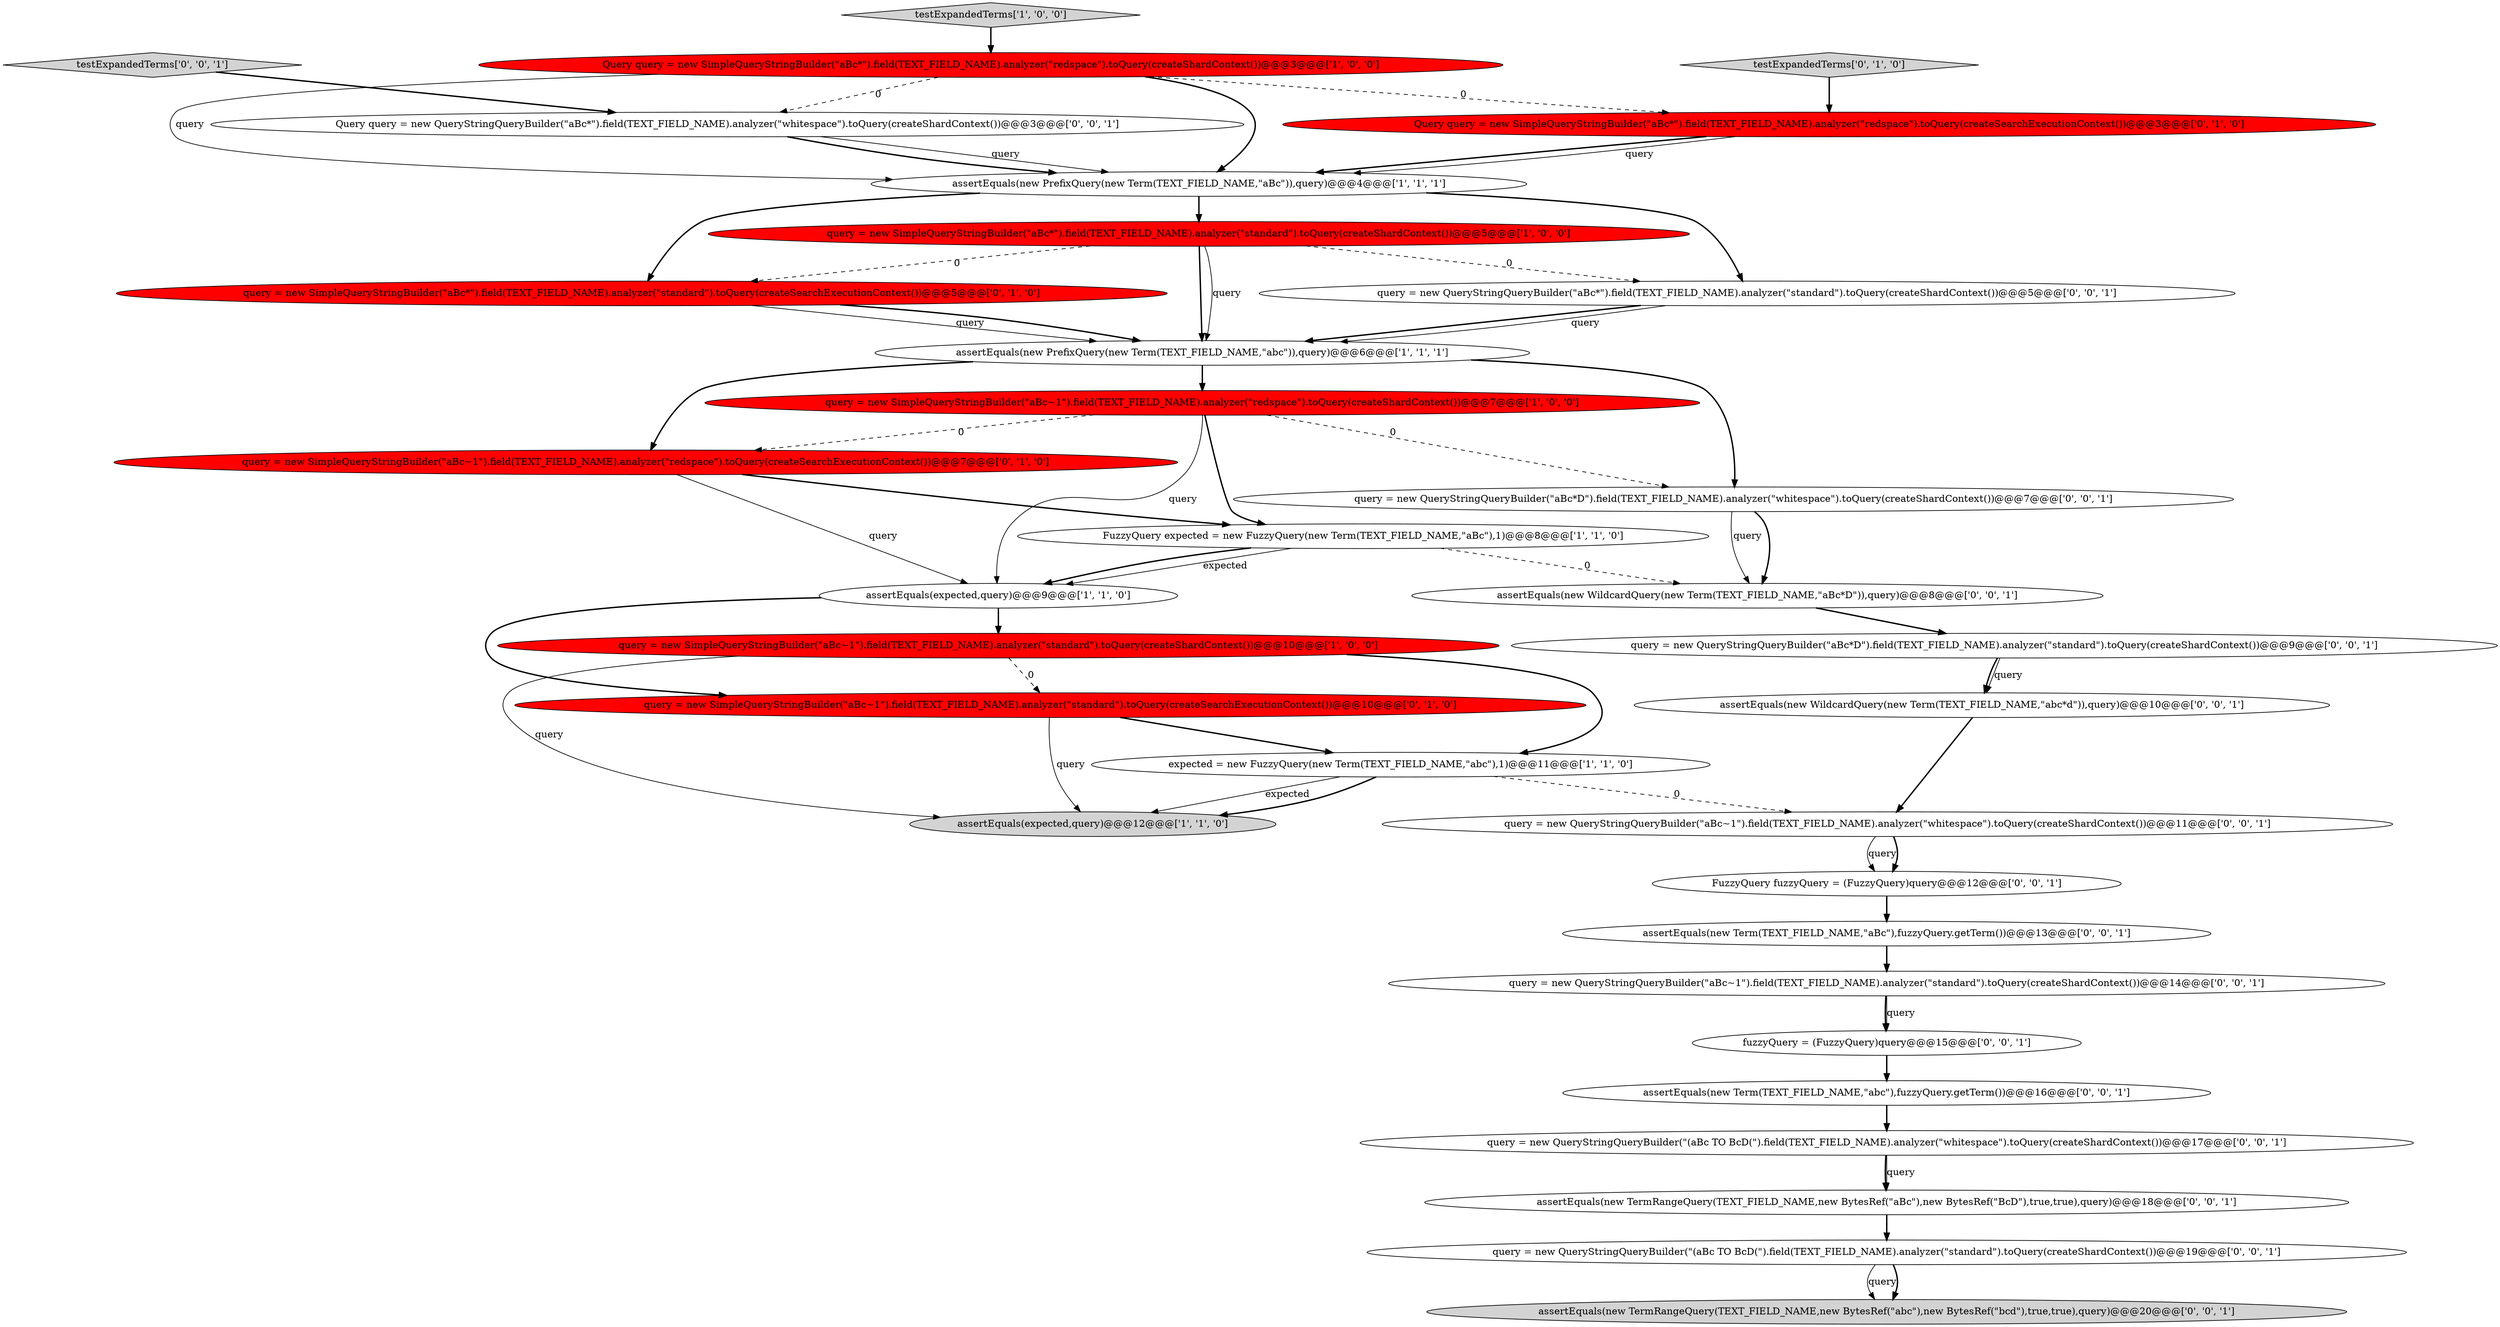 digraph {
13 [style = filled, label = "Query query = new SimpleQueryStringBuilder(\"aBc*\").field(TEXT_FIELD_NAME).analyzer(\"redspace\").toQuery(createSearchExecutionContext())@@@3@@@['0', '1', '0']", fillcolor = red, shape = ellipse image = "AAA1AAABBB2BBB"];
3 [style = filled, label = "query = new SimpleQueryStringBuilder(\"aBc*\").field(TEXT_FIELD_NAME).analyzer(\"standard\").toQuery(createShardContext())@@@5@@@['1', '0', '0']", fillcolor = red, shape = ellipse image = "AAA1AAABBB1BBB"];
12 [style = filled, label = "query = new SimpleQueryStringBuilder(\"aBc~1\").field(TEXT_FIELD_NAME).analyzer(\"redspace\").toQuery(createSearchExecutionContext())@@@7@@@['0', '1', '0']", fillcolor = red, shape = ellipse image = "AAA1AAABBB2BBB"];
9 [style = filled, label = "assertEquals(expected,query)@@@12@@@['1', '1', '0']", fillcolor = lightgray, shape = ellipse image = "AAA0AAABBB1BBB"];
32 [style = filled, label = "assertEquals(new Term(TEXT_FIELD_NAME,\"abc\"),fuzzyQuery.getTerm())@@@16@@@['0', '0', '1']", fillcolor = white, shape = ellipse image = "AAA0AAABBB3BBB"];
15 [style = filled, label = "query = new SimpleQueryStringBuilder(\"aBc~1\").field(TEXT_FIELD_NAME).analyzer(\"standard\").toQuery(createSearchExecutionContext())@@@10@@@['0', '1', '0']", fillcolor = red, shape = ellipse image = "AAA1AAABBB2BBB"];
19 [style = filled, label = "query = new QueryStringQueryBuilder(\"aBc~1\").field(TEXT_FIELD_NAME).analyzer(\"whitespace\").toQuery(createShardContext())@@@11@@@['0', '0', '1']", fillcolor = white, shape = ellipse image = "AAA0AAABBB3BBB"];
5 [style = filled, label = "assertEquals(new PrefixQuery(new Term(TEXT_FIELD_NAME,\"abc\")),query)@@@6@@@['1', '1', '1']", fillcolor = white, shape = ellipse image = "AAA0AAABBB1BBB"];
4 [style = filled, label = "query = new SimpleQueryStringBuilder(\"aBc~1\").field(TEXT_FIELD_NAME).analyzer(\"redspace\").toQuery(createShardContext())@@@7@@@['1', '0', '0']", fillcolor = red, shape = ellipse image = "AAA1AAABBB1BBB"];
17 [style = filled, label = "assertEquals(new TermRangeQuery(TEXT_FIELD_NAME,new BytesRef(\"abc\"),new BytesRef(\"bcd\"),true,true),query)@@@20@@@['0', '0', '1']", fillcolor = lightgray, shape = ellipse image = "AAA0AAABBB3BBB"];
6 [style = filled, label = "expected = new FuzzyQuery(new Term(TEXT_FIELD_NAME,\"abc\"),1)@@@11@@@['1', '1', '0']", fillcolor = white, shape = ellipse image = "AAA0AAABBB1BBB"];
14 [style = filled, label = "query = new SimpleQueryStringBuilder(\"aBc*\").field(TEXT_FIELD_NAME).analyzer(\"standard\").toQuery(createSearchExecutionContext())@@@5@@@['0', '1', '0']", fillcolor = red, shape = ellipse image = "AAA1AAABBB2BBB"];
29 [style = filled, label = "testExpandedTerms['0', '0', '1']", fillcolor = lightgray, shape = diamond image = "AAA0AAABBB3BBB"];
1 [style = filled, label = "query = new SimpleQueryStringBuilder(\"aBc~1\").field(TEXT_FIELD_NAME).analyzer(\"standard\").toQuery(createShardContext())@@@10@@@['1', '0', '0']", fillcolor = red, shape = ellipse image = "AAA1AAABBB1BBB"];
10 [style = filled, label = "Query query = new SimpleQueryStringBuilder(\"aBc*\").field(TEXT_FIELD_NAME).analyzer(\"redspace\").toQuery(createShardContext())@@@3@@@['1', '0', '0']", fillcolor = red, shape = ellipse image = "AAA1AAABBB1BBB"];
21 [style = filled, label = "assertEquals(new Term(TEXT_FIELD_NAME,\"aBc\"),fuzzyQuery.getTerm())@@@13@@@['0', '0', '1']", fillcolor = white, shape = ellipse image = "AAA0AAABBB3BBB"];
20 [style = filled, label = "query = new QueryStringQueryBuilder(\"aBc*D\").field(TEXT_FIELD_NAME).analyzer(\"whitespace\").toQuery(createShardContext())@@@7@@@['0', '0', '1']", fillcolor = white, shape = ellipse image = "AAA0AAABBB3BBB"];
27 [style = filled, label = "fuzzyQuery = (FuzzyQuery)query@@@15@@@['0', '0', '1']", fillcolor = white, shape = ellipse image = "AAA0AAABBB3BBB"];
30 [style = filled, label = "FuzzyQuery fuzzyQuery = (FuzzyQuery)query@@@12@@@['0', '0', '1']", fillcolor = white, shape = ellipse image = "AAA0AAABBB3BBB"];
7 [style = filled, label = "assertEquals(new PrefixQuery(new Term(TEXT_FIELD_NAME,\"aBc\")),query)@@@4@@@['1', '1', '1']", fillcolor = white, shape = ellipse image = "AAA0AAABBB1BBB"];
2 [style = filled, label = "FuzzyQuery expected = new FuzzyQuery(new Term(TEXT_FIELD_NAME,\"aBc\"),1)@@@8@@@['1', '1', '0']", fillcolor = white, shape = ellipse image = "AAA0AAABBB1BBB"];
28 [style = filled, label = "assertEquals(new TermRangeQuery(TEXT_FIELD_NAME,new BytesRef(\"aBc\"),new BytesRef(\"BcD\"),true,true),query)@@@18@@@['0', '0', '1']", fillcolor = white, shape = ellipse image = "AAA0AAABBB3BBB"];
31 [style = filled, label = "assertEquals(new WildcardQuery(new Term(TEXT_FIELD_NAME,\"abc*d\")),query)@@@10@@@['0', '0', '1']", fillcolor = white, shape = ellipse image = "AAA0AAABBB3BBB"];
23 [style = filled, label = "query = new QueryStringQueryBuilder(\"(aBc TO BcD(\").field(TEXT_FIELD_NAME).analyzer(\"standard\").toQuery(createShardContext())@@@19@@@['0', '0', '1']", fillcolor = white, shape = ellipse image = "AAA0AAABBB3BBB"];
18 [style = filled, label = "query = new QueryStringQueryBuilder(\"aBc~1\").field(TEXT_FIELD_NAME).analyzer(\"standard\").toQuery(createShardContext())@@@14@@@['0', '0', '1']", fillcolor = white, shape = ellipse image = "AAA0AAABBB3BBB"];
8 [style = filled, label = "assertEquals(expected,query)@@@9@@@['1', '1', '0']", fillcolor = white, shape = ellipse image = "AAA0AAABBB1BBB"];
11 [style = filled, label = "testExpandedTerms['0', '1', '0']", fillcolor = lightgray, shape = diamond image = "AAA0AAABBB2BBB"];
22 [style = filled, label = "query = new QueryStringQueryBuilder(\"(aBc TO BcD(\").field(TEXT_FIELD_NAME).analyzer(\"whitespace\").toQuery(createShardContext())@@@17@@@['0', '0', '1']", fillcolor = white, shape = ellipse image = "AAA0AAABBB3BBB"];
26 [style = filled, label = "Query query = new QueryStringQueryBuilder(\"aBc*\").field(TEXT_FIELD_NAME).analyzer(\"whitespace\").toQuery(createShardContext())@@@3@@@['0', '0', '1']", fillcolor = white, shape = ellipse image = "AAA0AAABBB3BBB"];
25 [style = filled, label = "assertEquals(new WildcardQuery(new Term(TEXT_FIELD_NAME,\"aBc*D\")),query)@@@8@@@['0', '0', '1']", fillcolor = white, shape = ellipse image = "AAA0AAABBB3BBB"];
0 [style = filled, label = "testExpandedTerms['1', '0', '0']", fillcolor = lightgray, shape = diamond image = "AAA0AAABBB1BBB"];
24 [style = filled, label = "query = new QueryStringQueryBuilder(\"aBc*\").field(TEXT_FIELD_NAME).analyzer(\"standard\").toQuery(createShardContext())@@@5@@@['0', '0', '1']", fillcolor = white, shape = ellipse image = "AAA0AAABBB3BBB"];
16 [style = filled, label = "query = new QueryStringQueryBuilder(\"aBc*D\").field(TEXT_FIELD_NAME).analyzer(\"standard\").toQuery(createShardContext())@@@9@@@['0', '0', '1']", fillcolor = white, shape = ellipse image = "AAA0AAABBB3BBB"];
32->22 [style = bold, label=""];
27->32 [style = bold, label=""];
8->15 [style = bold, label=""];
26->7 [style = bold, label=""];
1->9 [style = solid, label="query"];
5->20 [style = bold, label=""];
1->15 [style = dashed, label="0"];
6->9 [style = solid, label="expected"];
3->24 [style = dashed, label="0"];
15->6 [style = bold, label=""];
22->28 [style = bold, label=""];
10->7 [style = solid, label="query"];
4->2 [style = bold, label=""];
10->13 [style = dashed, label="0"];
14->5 [style = solid, label="query"];
23->17 [style = solid, label="query"];
10->7 [style = bold, label=""];
20->25 [style = bold, label=""];
25->16 [style = bold, label=""];
19->30 [style = solid, label="query"];
7->3 [style = bold, label=""];
21->18 [style = bold, label=""];
24->5 [style = bold, label=""];
4->12 [style = dashed, label="0"];
29->26 [style = bold, label=""];
7->14 [style = bold, label=""];
8->1 [style = bold, label=""];
12->2 [style = bold, label=""];
3->5 [style = bold, label=""];
0->10 [style = bold, label=""];
1->6 [style = bold, label=""];
15->9 [style = solid, label="query"];
7->24 [style = bold, label=""];
30->21 [style = bold, label=""];
22->28 [style = solid, label="query"];
10->26 [style = dashed, label="0"];
5->12 [style = bold, label=""];
18->27 [style = bold, label=""];
4->20 [style = dashed, label="0"];
28->23 [style = bold, label=""];
13->7 [style = bold, label=""];
16->31 [style = bold, label=""];
12->8 [style = solid, label="query"];
5->4 [style = bold, label=""];
11->13 [style = bold, label=""];
6->19 [style = dashed, label="0"];
2->25 [style = dashed, label="0"];
2->8 [style = solid, label="expected"];
26->7 [style = solid, label="query"];
18->27 [style = solid, label="query"];
24->5 [style = solid, label="query"];
3->5 [style = solid, label="query"];
23->17 [style = bold, label=""];
13->7 [style = solid, label="query"];
6->9 [style = bold, label=""];
3->14 [style = dashed, label="0"];
20->25 [style = solid, label="query"];
16->31 [style = solid, label="query"];
31->19 [style = bold, label=""];
4->8 [style = solid, label="query"];
2->8 [style = bold, label=""];
14->5 [style = bold, label=""];
19->30 [style = bold, label=""];
}
